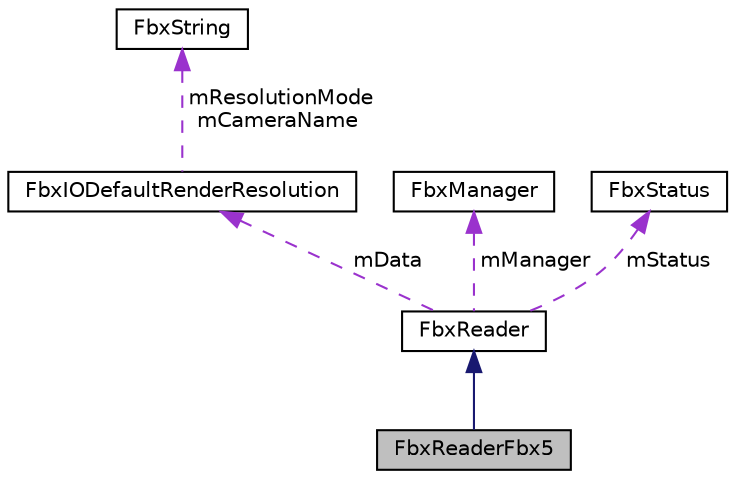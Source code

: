 digraph "FbxReaderFbx5"
{
  edge [fontname="Helvetica",fontsize="10",labelfontname="Helvetica",labelfontsize="10"];
  node [fontname="Helvetica",fontsize="10",shape=record];
  Node2 [label="FbxReaderFbx5",height=0.2,width=0.4,color="black", fillcolor="grey75", style="filled", fontcolor="black"];
  Node3 -> Node2 [dir="back",color="midnightblue",fontsize="10",style="solid",fontname="Helvetica"];
  Node3 [label="FbxReader",height=0.2,width=0.4,color="black", fillcolor="white", style="filled",URL="$class_fbx_reader.html"];
  Node4 -> Node3 [dir="back",color="darkorchid3",fontsize="10",style="dashed",label=" mData" ,fontname="Helvetica"];
  Node4 [label="FbxIODefaultRenderResolution",height=0.2,width=0.4,color="black", fillcolor="white", style="filled",URL="$class_fbx_i_o_default_render_resolution.html"];
  Node5 -> Node4 [dir="back",color="darkorchid3",fontsize="10",style="dashed",label=" mResolutionMode\nmCameraName" ,fontname="Helvetica"];
  Node5 [label="FbxString",height=0.2,width=0.4,color="black", fillcolor="white", style="filled",URL="$class_fbx_string.html"];
  Node6 -> Node3 [dir="back",color="darkorchid3",fontsize="10",style="dashed",label=" mManager" ,fontname="Helvetica"];
  Node6 [label="FbxManager",height=0.2,width=0.4,color="black", fillcolor="white", style="filled",URL="$class_fbx_manager.html"];
  Node7 -> Node3 [dir="back",color="darkorchid3",fontsize="10",style="dashed",label=" mStatus" ,fontname="Helvetica"];
  Node7 [label="FbxStatus",height=0.2,width=0.4,color="black", fillcolor="white", style="filled",URL="$class_fbx_status.html"];
}
